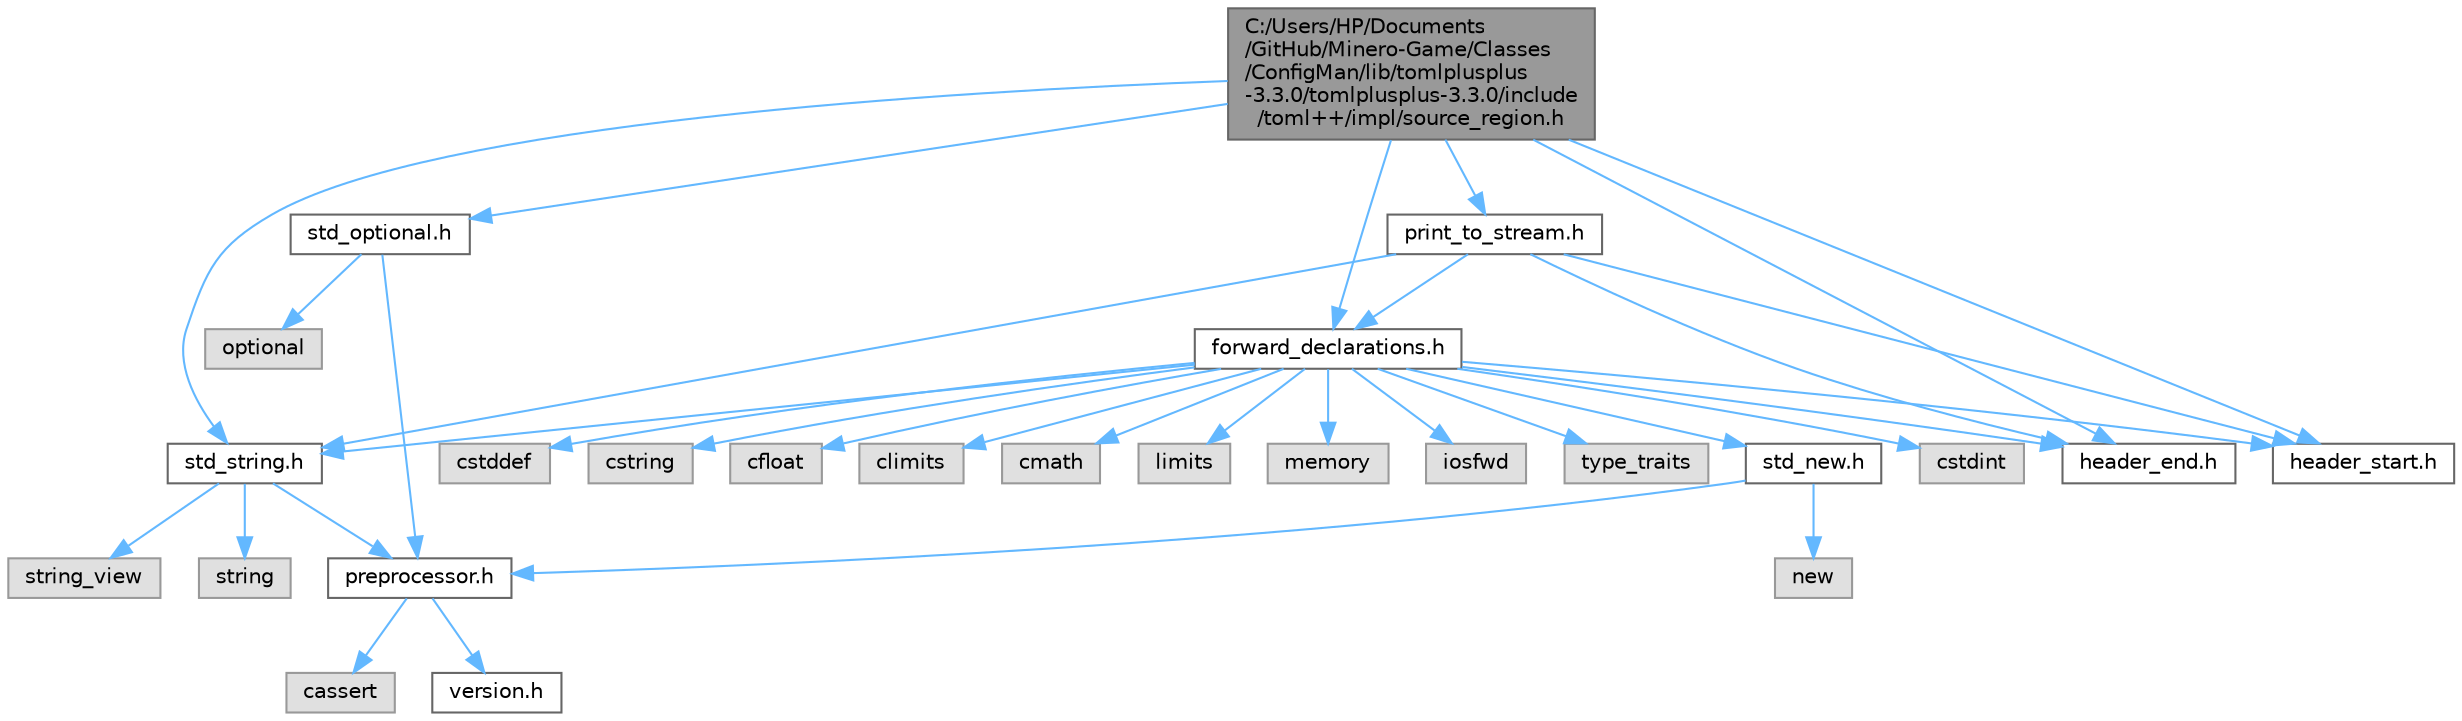 digraph "C:/Users/HP/Documents/GitHub/Minero-Game/Classes/ConfigMan/lib/tomlplusplus-3.3.0/tomlplusplus-3.3.0/include/toml++/impl/source_region.h"
{
 // LATEX_PDF_SIZE
  bgcolor="transparent";
  edge [fontname=Helvetica,fontsize=10,labelfontname=Helvetica,labelfontsize=10];
  node [fontname=Helvetica,fontsize=10,shape=box,height=0.2,width=0.4];
  Node1 [id="Node000001",label="C:/Users/HP/Documents\l/GitHub/Minero-Game/Classes\l/ConfigMan/lib/tomlplusplus\l-3.3.0/tomlplusplus-3.3.0/include\l/toml++/impl/source_region.h",height=0.2,width=0.4,color="gray40", fillcolor="grey60", style="filled", fontcolor="black",tooltip=" "];
  Node1 -> Node2 [id="edge67_Node000001_Node000002",color="steelblue1",style="solid",tooltip=" "];
  Node2 [id="Node000002",label="std_optional.h",height=0.2,width=0.4,color="grey40", fillcolor="white", style="filled",URL="$std__optional_8h.html",tooltip=" "];
  Node2 -> Node3 [id="edge68_Node000002_Node000003",color="steelblue1",style="solid",tooltip=" "];
  Node3 [id="Node000003",label="preprocessor.h",height=0.2,width=0.4,color="grey40", fillcolor="white", style="filled",URL="$preprocessor_8h.html",tooltip=" "];
  Node3 -> Node4 [id="edge69_Node000003_Node000004",color="steelblue1",style="solid",tooltip=" "];
  Node4 [id="Node000004",label="cassert",height=0.2,width=0.4,color="grey60", fillcolor="#E0E0E0", style="filled",tooltip=" "];
  Node3 -> Node5 [id="edge70_Node000003_Node000005",color="steelblue1",style="solid",tooltip=" "];
  Node5 [id="Node000005",label="version.h",height=0.2,width=0.4,color="grey40", fillcolor="white", style="filled",URL="$version_8h.html",tooltip=" "];
  Node2 -> Node6 [id="edge71_Node000002_Node000006",color="steelblue1",style="solid",tooltip=" "];
  Node6 [id="Node000006",label="optional",height=0.2,width=0.4,color="grey60", fillcolor="#E0E0E0", style="filled",tooltip=" "];
  Node1 -> Node7 [id="edge72_Node000001_Node000007",color="steelblue1",style="solid",tooltip=" "];
  Node7 [id="Node000007",label="std_string.h",height=0.2,width=0.4,color="grey40", fillcolor="white", style="filled",URL="$std__string_8h.html",tooltip=" "];
  Node7 -> Node3 [id="edge73_Node000007_Node000003",color="steelblue1",style="solid",tooltip=" "];
  Node7 -> Node8 [id="edge74_Node000007_Node000008",color="steelblue1",style="solid",tooltip=" "];
  Node8 [id="Node000008",label="string_view",height=0.2,width=0.4,color="grey60", fillcolor="#E0E0E0", style="filled",tooltip=" "];
  Node7 -> Node9 [id="edge75_Node000007_Node000009",color="steelblue1",style="solid",tooltip=" "];
  Node9 [id="Node000009",label="string",height=0.2,width=0.4,color="grey60", fillcolor="#E0E0E0", style="filled",tooltip=" "];
  Node1 -> Node10 [id="edge76_Node000001_Node000010",color="steelblue1",style="solid",tooltip=" "];
  Node10 [id="Node000010",label="forward_declarations.h",height=0.2,width=0.4,color="grey40", fillcolor="white", style="filled",URL="$forward__declarations_8h.html",tooltip=" "];
  Node10 -> Node7 [id="edge77_Node000010_Node000007",color="steelblue1",style="solid",tooltip=" "];
  Node10 -> Node11 [id="edge78_Node000010_Node000011",color="steelblue1",style="solid",tooltip=" "];
  Node11 [id="Node000011",label="std_new.h",height=0.2,width=0.4,color="grey40", fillcolor="white", style="filled",URL="$std__new_8h.html",tooltip=" "];
  Node11 -> Node3 [id="edge79_Node000011_Node000003",color="steelblue1",style="solid",tooltip=" "];
  Node11 -> Node12 [id="edge80_Node000011_Node000012",color="steelblue1",style="solid",tooltip=" "];
  Node12 [id="Node000012",label="new",height=0.2,width=0.4,color="grey60", fillcolor="#E0E0E0", style="filled",tooltip=" "];
  Node10 -> Node13 [id="edge81_Node000010_Node000013",color="steelblue1",style="solid",tooltip=" "];
  Node13 [id="Node000013",label="cstdint",height=0.2,width=0.4,color="grey60", fillcolor="#E0E0E0", style="filled",tooltip=" "];
  Node10 -> Node14 [id="edge82_Node000010_Node000014",color="steelblue1",style="solid",tooltip=" "];
  Node14 [id="Node000014",label="cstddef",height=0.2,width=0.4,color="grey60", fillcolor="#E0E0E0", style="filled",tooltip=" "];
  Node10 -> Node15 [id="edge83_Node000010_Node000015",color="steelblue1",style="solid",tooltip=" "];
  Node15 [id="Node000015",label="cstring",height=0.2,width=0.4,color="grey60", fillcolor="#E0E0E0", style="filled",tooltip=" "];
  Node10 -> Node16 [id="edge84_Node000010_Node000016",color="steelblue1",style="solid",tooltip=" "];
  Node16 [id="Node000016",label="cfloat",height=0.2,width=0.4,color="grey60", fillcolor="#E0E0E0", style="filled",tooltip=" "];
  Node10 -> Node17 [id="edge85_Node000010_Node000017",color="steelblue1",style="solid",tooltip=" "];
  Node17 [id="Node000017",label="climits",height=0.2,width=0.4,color="grey60", fillcolor="#E0E0E0", style="filled",tooltip=" "];
  Node10 -> Node18 [id="edge86_Node000010_Node000018",color="steelblue1",style="solid",tooltip=" "];
  Node18 [id="Node000018",label="cmath",height=0.2,width=0.4,color="grey60", fillcolor="#E0E0E0", style="filled",tooltip=" "];
  Node10 -> Node19 [id="edge87_Node000010_Node000019",color="steelblue1",style="solid",tooltip=" "];
  Node19 [id="Node000019",label="limits",height=0.2,width=0.4,color="grey60", fillcolor="#E0E0E0", style="filled",tooltip=" "];
  Node10 -> Node20 [id="edge88_Node000010_Node000020",color="steelblue1",style="solid",tooltip=" "];
  Node20 [id="Node000020",label="memory",height=0.2,width=0.4,color="grey60", fillcolor="#E0E0E0", style="filled",tooltip=" "];
  Node10 -> Node21 [id="edge89_Node000010_Node000021",color="steelblue1",style="solid",tooltip=" "];
  Node21 [id="Node000021",label="iosfwd",height=0.2,width=0.4,color="grey60", fillcolor="#E0E0E0", style="filled",tooltip=" "];
  Node10 -> Node22 [id="edge90_Node000010_Node000022",color="steelblue1",style="solid",tooltip=" "];
  Node22 [id="Node000022",label="type_traits",height=0.2,width=0.4,color="grey60", fillcolor="#E0E0E0", style="filled",tooltip=" "];
  Node10 -> Node23 [id="edge91_Node000010_Node000023",color="steelblue1",style="solid",tooltip=" "];
  Node23 [id="Node000023",label="header_start.h",height=0.2,width=0.4,color="grey40", fillcolor="white", style="filled",URL="$header__start_8h.html",tooltip=" "];
  Node10 -> Node24 [id="edge92_Node000010_Node000024",color="steelblue1",style="solid",tooltip=" "];
  Node24 [id="Node000024",label="header_end.h",height=0.2,width=0.4,color="grey40", fillcolor="white", style="filled",URL="$header__end_8h.html",tooltip=" "];
  Node1 -> Node25 [id="edge93_Node000001_Node000025",color="steelblue1",style="solid",tooltip=" "];
  Node25 [id="Node000025",label="print_to_stream.h",height=0.2,width=0.4,color="grey40", fillcolor="white", style="filled",URL="$print__to__stream_8h.html",tooltip=" "];
  Node25 -> Node7 [id="edge94_Node000025_Node000007",color="steelblue1",style="solid",tooltip=" "];
  Node25 -> Node10 [id="edge95_Node000025_Node000010",color="steelblue1",style="solid",tooltip=" "];
  Node25 -> Node23 [id="edge96_Node000025_Node000023",color="steelblue1",style="solid",tooltip=" "];
  Node25 -> Node24 [id="edge97_Node000025_Node000024",color="steelblue1",style="solid",tooltip=" "];
  Node1 -> Node23 [id="edge98_Node000001_Node000023",color="steelblue1",style="solid",tooltip=" "];
  Node1 -> Node24 [id="edge99_Node000001_Node000024",color="steelblue1",style="solid",tooltip=" "];
}
